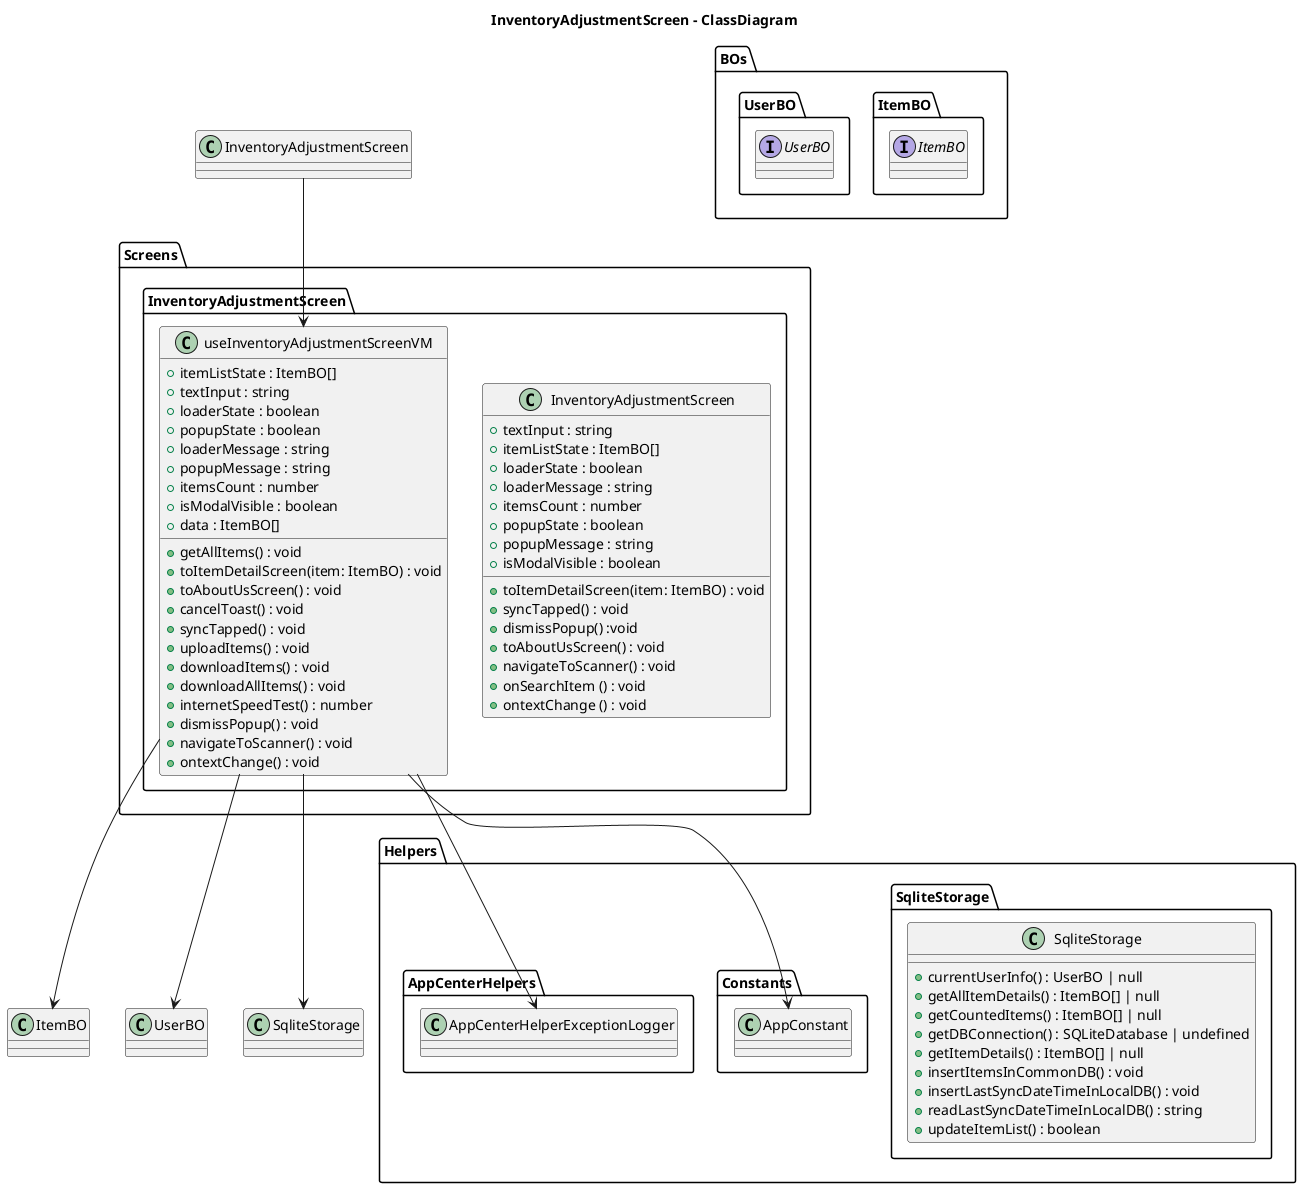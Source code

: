 @startuml InventoryAdjustmentScreen-ClassDiagram

title InventoryAdjustmentScreen - ClassDiagram

package Screens {
    package InventoryAdjustmentScreen{

        class InventoryAdjustmentScreen {
            + textInput : string
            + itemListState : ItemBO[]
            + loaderState : boolean
            + loaderMessage : string
            + itemsCount : number
            + popupState : boolean
            + popupMessage : string
            + toItemDetailScreen(item: ItemBO) : void
            + syncTapped() : void
            + dismissPopup() :void
            + toAboutUsScreen() : void
            + navigateToScanner() : void
            + onSearchItem () : void
            + ontextChange () : void
            + isModalVisible : boolean
        }
        class useInventoryAdjustmentScreenVM{
            +itemListState : ItemBO[]
            + textInput : string
            + loaderState : boolean
            + popupState : boolean
            + loaderMessage : string
            + popupMessage : string
            + itemsCount : number
            + isModalVisible : boolean
            + data : ItemBO[]
            + getAllItems() : void
            + toItemDetailScreen(item: ItemBO) : void
            + toAboutUsScreen() : void
            + cancelToast() : void
            + syncTapped() : void
            + uploadItems() : void
            + downloadItems() : void
            + downloadAllItems() : void
            + internetSpeedTest() : number
            + dismissPopup() : void
            + navigateToScanner() : void
            + ontextChange() : void
        }
    }
}

package BOs {

    package ItemBO {
        interface ItemBO {

        }
    }

    package UserBO {
        interface UserBO {

        }
    }

}

package Helpers {

    package SqliteStorage {
        class SqliteStorage {
            + currentUserInfo() : UserBO | null
            + getAllItemDetails() : ItemBO[] | null
            + getCountedItems() : ItemBO[] | null
            + getDBConnection() : SQLiteDatabase | undefined
            + getItemDetails() : ItemBO[] | null
            + insertItemsInCommonDB() : void
            + insertLastSyncDateTimeInLocalDB() : void
            + readLastSyncDateTimeInLocalDB() : string
            + updateItemList() : boolean
        }
    }

    package Constants {
        class AppConstant {

        }
    }

    package AppCenterHelpers {
        class AppCenterHelperExceptionLogger {

        }
    }


}

InventoryAdjustmentScreen --> useInventoryAdjustmentScreenVM

useInventoryAdjustmentScreenVM --> ItemBO
useInventoryAdjustmentScreenVM --> UserBO
useInventoryAdjustmentScreenVM --> SqliteStorage
useInventoryAdjustmentScreenVM --> AppConstant
useInventoryAdjustmentScreenVM --> AppCenterHelperExceptionLogger


@enduml
